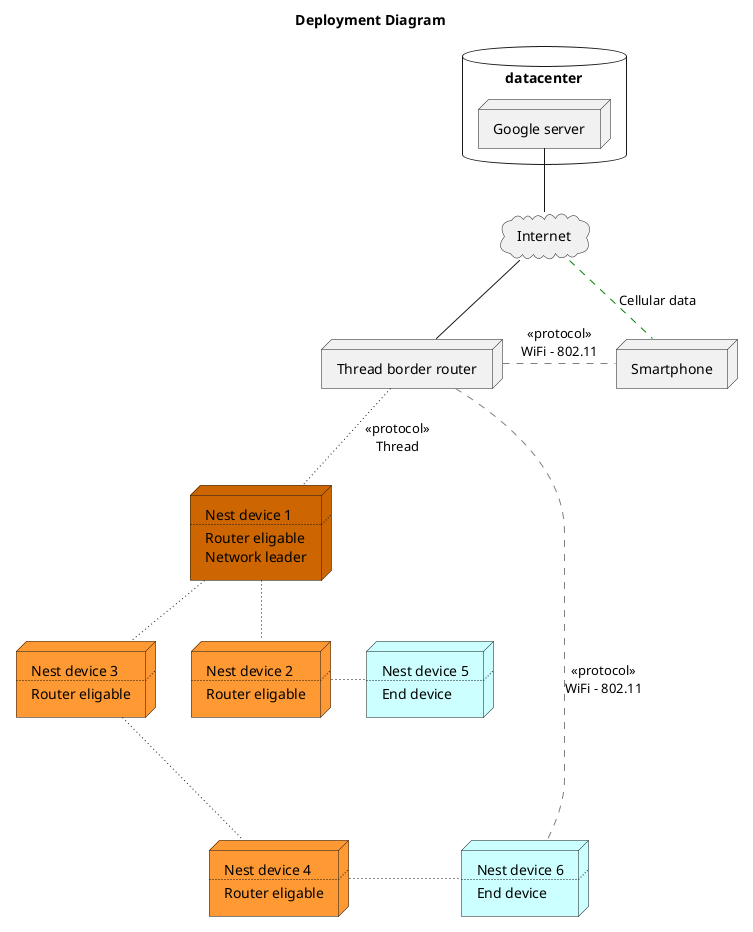 @startuml
title Deployment Diagram

database datacenter {
    node "Google server" as google
}

cloud "Internet" as i
node "Thread border router" as r
node "Smartphone" as sp
node "Nest device 1\n..\nRouter eligable\nNetwork leader" as r1 #CD6600
node "Nest device 2\n..\nRouter eligable" as r2 #FF9933
node "Nest device 3\n..\nRouter eligable" as r3 #FF9933
node "Nest device 4\n..\nRouter eligable" as r4 #FF9933
node "Nest device 6\n..\nEnd device" as r5 #CCFFFF
node "Nest device 5\n..\nEnd device" as r6 #CCFFFF

google -- i
i -- r
i .. sp  #line:green : Cellular data
r . sp  #line:gray : <<protocol>>\nWiFi - 802.11
r ~~ r1 : <<protocol>>\nThread

r1 ~~ r2
r1 ~~ r3
r3 ~~~  r4
r2 ~ r6
r4 ~ r5

r .... r5   #line:gray : <<protocol>>\nWiFi - 802.11
@enduml